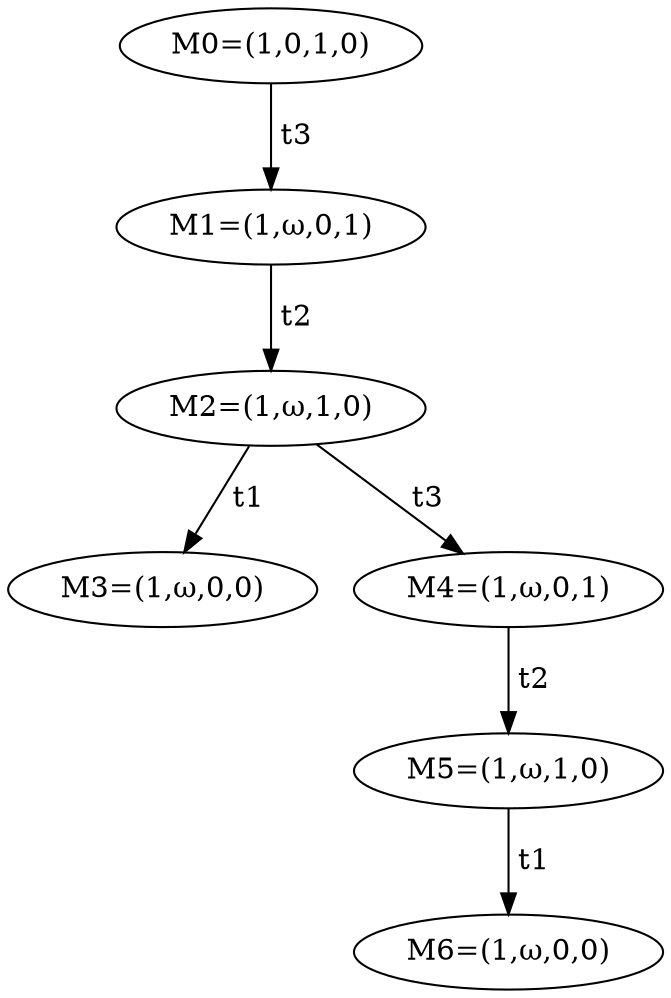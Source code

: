 digraph ASTGraph {
0 [ label="M0=(1,0,1,0)" ];
0 -> 1 [ label=" t3" ];
1 [ label="M1=(1,&#969;,0,1)" ];
1 -> 2 [ label=" t2" ];
2 [ label="M2=(1,&#969;,1,0)" ];
2 -> 3 [ label=" t1" ];
3 [ label="M3=(1,&#969;,0,0)" ];
2 -> 4 [ label=" t3" ];
4 [ label="M4=(1,&#969;,0,1)" ];
4 -> 5 [ label=" t2" ];
5 [ label="M5=(1,&#969;,1,0)" ];
5 -> 6 [ label=" t1" ];
6 [ label="M6=(1,&#969;,0,0)" ];
}
